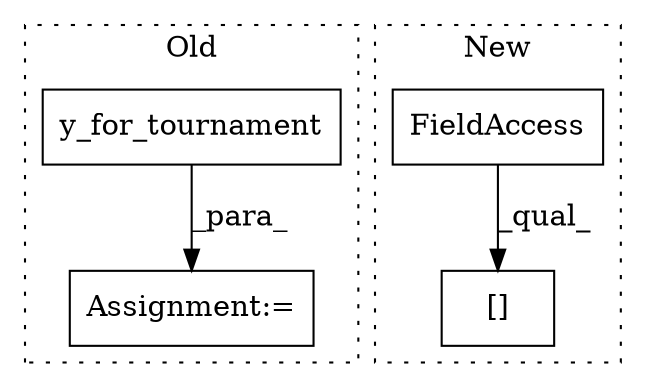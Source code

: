 digraph G {
subgraph cluster0 {
1 [label="y_for_tournament" a="32" s="1316,1343" l="17,1" shape="box"];
4 [label="Assignment:=" a="7" s="1310" l="1" shape="box"];
label = "Old";
style="dotted";
}
subgraph cluster1 {
2 [label="[]" a="2" s="1309,1326" l="7,1" shape="box"];
3 [label="FieldAccess" a="22" s="1309" l="6" shape="box"];
label = "New";
style="dotted";
}
1 -> 4 [label="_para_"];
3 -> 2 [label="_qual_"];
}